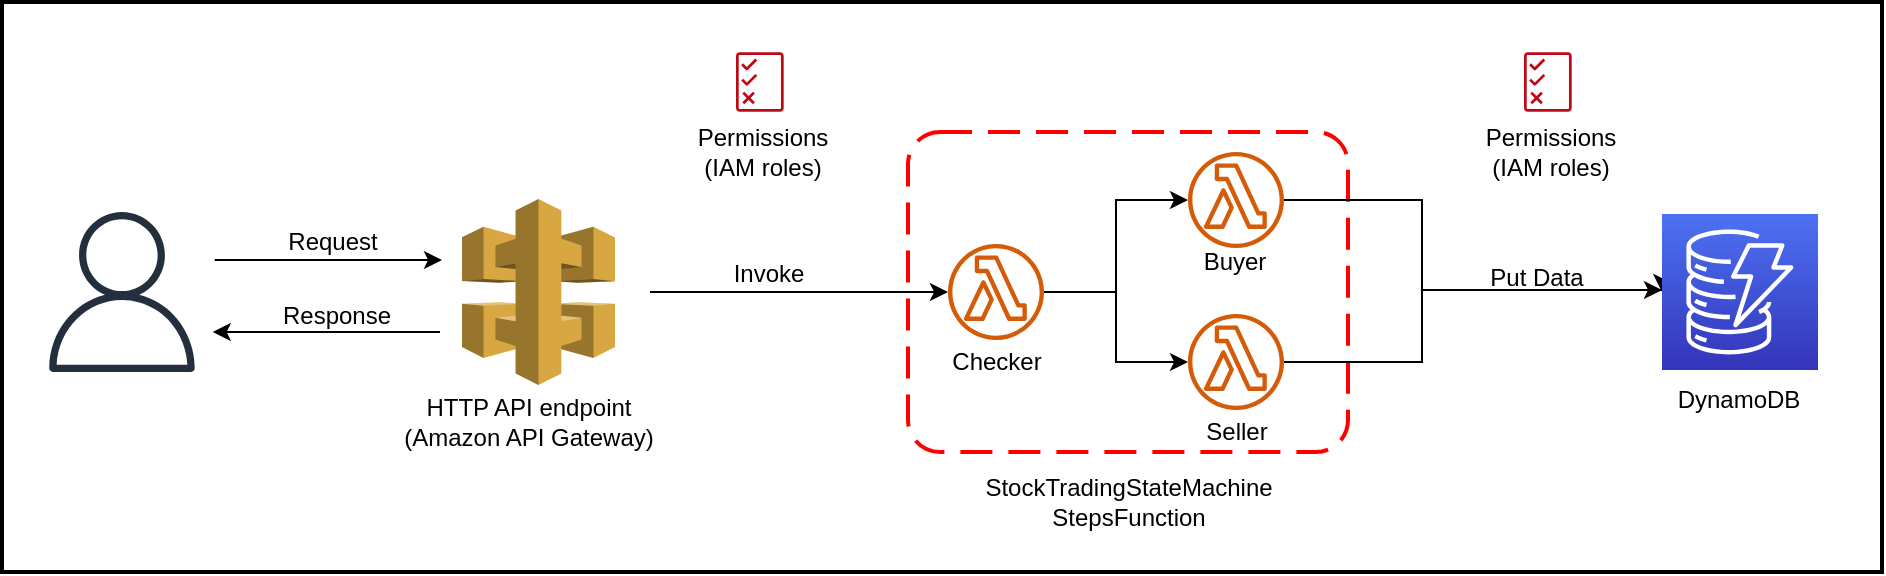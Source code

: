 <mxfile version="21.3.5" type="device">
  <diagram name="Page-1" id="LaT619EXUeUrr7vSgS07">
    <mxGraphModel dx="934" dy="840" grid="1" gridSize="10" guides="1" tooltips="1" connect="1" arrows="1" fold="1" page="1" pageScale="1" pageWidth="850" pageHeight="1100" math="0" shadow="0">
      <root>
        <mxCell id="0" />
        <mxCell id="1" parent="0" />
        <mxCell id="e-86wLD9eFFRmaWTkH33-1" value="" style="sketch=0;outlineConnect=0;fontColor=#232F3E;gradientColor=none;fillColor=#232F3D;strokeColor=none;dashed=0;verticalLabelPosition=bottom;verticalAlign=top;align=center;html=1;fontSize=12;fontStyle=0;aspect=fixed;pointerEvents=1;shape=mxgraph.aws4.user;" vertex="1" parent="1">
          <mxGeometry x="110" y="280" width="80" height="80" as="geometry" />
        </mxCell>
        <mxCell id="e-86wLD9eFFRmaWTkH33-2" value="" style="outlineConnect=0;dashed=0;verticalLabelPosition=bottom;verticalAlign=top;align=center;html=1;shape=mxgraph.aws3.api_gateway;fillColor=#D9A741;gradientColor=none;" vertex="1" parent="1">
          <mxGeometry x="320" y="273.5" width="76.5" height="93" as="geometry" />
        </mxCell>
        <mxCell id="e-86wLD9eFFRmaWTkH33-3" value="" style="endArrow=classic;html=1;rounded=0;" edge="1" parent="1">
          <mxGeometry width="50" height="50" relative="1" as="geometry">
            <mxPoint x="196.364" y="304" as="sourcePoint" />
            <mxPoint x="310" y="304" as="targetPoint" />
          </mxGeometry>
        </mxCell>
        <mxCell id="e-86wLD9eFFRmaWTkH33-4" value="" style="endArrow=none;html=1;rounded=0;startArrow=classic;startFill=1;endFill=0;" edge="1" parent="1">
          <mxGeometry width="50" height="50" relative="1" as="geometry">
            <mxPoint x="195.364" y="340" as="sourcePoint" />
            <mxPoint x="309" y="340" as="targetPoint" />
          </mxGeometry>
        </mxCell>
        <mxCell id="e-86wLD9eFFRmaWTkH33-5" value="HTTP API endpoint&lt;br&gt;(Amazon API Gateway)" style="text;html=1;align=center;verticalAlign=middle;resizable=0;points=[];autosize=1;strokeColor=none;fillColor=none;" vertex="1" parent="1">
          <mxGeometry x="278" y="365" width="150" height="40" as="geometry" />
        </mxCell>
        <mxCell id="e-86wLD9eFFRmaWTkH33-7" value="Request" style="text;html=1;align=center;verticalAlign=middle;resizable=0;points=[];autosize=1;strokeColor=none;fillColor=none;" vertex="1" parent="1">
          <mxGeometry x="220" y="280" width="70" height="30" as="geometry" />
        </mxCell>
        <mxCell id="e-86wLD9eFFRmaWTkH33-8" value="Response" style="text;html=1;align=center;verticalAlign=middle;resizable=0;points=[];autosize=1;strokeColor=none;fillColor=none;" vertex="1" parent="1">
          <mxGeometry x="217" y="317" width="80" height="30" as="geometry" />
        </mxCell>
        <mxCell id="e-86wLD9eFFRmaWTkH33-10" value="" style="rounded=1;arcSize=10;dashed=1;strokeColor=#ff0000;fillColor=none;gradientColor=none;dashPattern=8 4;strokeWidth=2;" vertex="1" parent="1">
          <mxGeometry x="543" y="240" width="220" height="160" as="geometry" />
        </mxCell>
        <mxCell id="e-86wLD9eFFRmaWTkH33-21" value="" style="edgeStyle=orthogonalEdgeStyle;rounded=0;orthogonalLoop=1;jettySize=auto;html=1;" edge="1" parent="1" source="e-86wLD9eFFRmaWTkH33-9" target="e-86wLD9eFFRmaWTkH33-12">
          <mxGeometry relative="1" as="geometry" />
        </mxCell>
        <mxCell id="e-86wLD9eFFRmaWTkH33-9" value="" style="sketch=0;outlineConnect=0;fontColor=#232F3E;gradientColor=none;fillColor=#D45B07;strokeColor=none;dashed=0;verticalLabelPosition=bottom;verticalAlign=top;align=center;html=1;fontSize=12;fontStyle=0;aspect=fixed;pointerEvents=1;shape=mxgraph.aws4.lambda_function;" vertex="1" parent="1">
          <mxGeometry x="563" y="296" width="48" height="48" as="geometry" />
        </mxCell>
        <mxCell id="e-86wLD9eFFRmaWTkH33-22" value="" style="edgeStyle=orthogonalEdgeStyle;rounded=0;orthogonalLoop=1;jettySize=auto;html=1;endArrow=none;endFill=0;startArrow=classic;startFill=1;" edge="1" parent="1" source="e-86wLD9eFFRmaWTkH33-11" target="e-86wLD9eFFRmaWTkH33-9">
          <mxGeometry relative="1" as="geometry" />
        </mxCell>
        <mxCell id="e-86wLD9eFFRmaWTkH33-30" value="" style="edgeStyle=orthogonalEdgeStyle;rounded=0;orthogonalLoop=1;jettySize=auto;html=1;entryX=0;entryY=0.5;entryDx=0;entryDy=0;entryPerimeter=0;" edge="1" parent="1" source="e-86wLD9eFFRmaWTkH33-11" target="e-86wLD9eFFRmaWTkH33-27">
          <mxGeometry relative="1" as="geometry">
            <mxPoint x="811.001" y="355" as="targetPoint" />
            <Array as="points">
              <mxPoint x="800" y="355" />
              <mxPoint x="800" y="319" />
            </Array>
          </mxGeometry>
        </mxCell>
        <mxCell id="e-86wLD9eFFRmaWTkH33-11" value="" style="sketch=0;outlineConnect=0;fontColor=#232F3E;gradientColor=none;fillColor=#D45B07;strokeColor=none;dashed=0;verticalLabelPosition=bottom;verticalAlign=top;align=center;html=1;fontSize=12;fontStyle=0;aspect=fixed;pointerEvents=1;shape=mxgraph.aws4.lambda_function;" vertex="1" parent="1">
          <mxGeometry x="683" y="331" width="48" height="48" as="geometry" />
        </mxCell>
        <mxCell id="e-86wLD9eFFRmaWTkH33-12" value="" style="sketch=0;outlineConnect=0;fontColor=#232F3E;gradientColor=none;fillColor=#D45B07;strokeColor=none;dashed=0;verticalLabelPosition=bottom;verticalAlign=top;align=center;html=1;fontSize=12;fontStyle=0;aspect=fixed;pointerEvents=1;shape=mxgraph.aws4.lambda_function;" vertex="1" parent="1">
          <mxGeometry x="683" y="250" width="48" height="48" as="geometry" />
        </mxCell>
        <mxCell id="e-86wLD9eFFRmaWTkH33-17" value="" style="endArrow=classic;html=1;rounded=0;" edge="1" parent="1" target="e-86wLD9eFFRmaWTkH33-9">
          <mxGeometry width="50" height="50" relative="1" as="geometry">
            <mxPoint x="414.004" y="320" as="sourcePoint" />
            <mxPoint x="527.64" y="320" as="targetPoint" />
          </mxGeometry>
        </mxCell>
        <mxCell id="e-86wLD9eFFRmaWTkH33-19" value="Invoke" style="text;html=1;align=center;verticalAlign=middle;resizable=0;points=[];autosize=1;strokeColor=none;fillColor=none;" vertex="1" parent="1">
          <mxGeometry x="442.64" y="296" width="60" height="30" as="geometry" />
        </mxCell>
        <mxCell id="e-86wLD9eFFRmaWTkH33-23" value="StockTradingStateMachine&lt;br&gt;StepsFunction" style="text;html=1;align=center;verticalAlign=middle;resizable=0;points=[];autosize=1;strokeColor=none;fillColor=none;" vertex="1" parent="1">
          <mxGeometry x="568" y="405" width="170" height="40" as="geometry" />
        </mxCell>
        <mxCell id="e-86wLD9eFFRmaWTkH33-24" value="Checker" style="text;html=1;align=center;verticalAlign=middle;resizable=0;points=[];autosize=1;strokeColor=none;fillColor=none;" vertex="1" parent="1">
          <mxGeometry x="552" y="340" width="70" height="30" as="geometry" />
        </mxCell>
        <mxCell id="e-86wLD9eFFRmaWTkH33-25" value="Buyer" style="text;html=1;align=center;verticalAlign=middle;resizable=0;points=[];autosize=1;strokeColor=none;fillColor=none;" vertex="1" parent="1">
          <mxGeometry x="681" y="290" width="50" height="30" as="geometry" />
        </mxCell>
        <mxCell id="e-86wLD9eFFRmaWTkH33-26" value="Seller" style="text;html=1;align=center;verticalAlign=middle;resizable=0;points=[];autosize=1;strokeColor=none;fillColor=none;" vertex="1" parent="1">
          <mxGeometry x="682" y="375" width="50" height="30" as="geometry" />
        </mxCell>
        <mxCell id="e-86wLD9eFFRmaWTkH33-28" value="" style="edgeStyle=orthogonalEdgeStyle;rounded=0;orthogonalLoop=1;jettySize=auto;html=1;endArrow=none;endFill=0;startArrow=classic;startFill=1;" edge="1" parent="1" source="e-86wLD9eFFRmaWTkH33-27" target="e-86wLD9eFFRmaWTkH33-12">
          <mxGeometry relative="1" as="geometry">
            <Array as="points">
              <mxPoint x="800" y="319" />
              <mxPoint x="800" y="274" />
            </Array>
          </mxGeometry>
        </mxCell>
        <mxCell id="e-86wLD9eFFRmaWTkH33-27" value="" style="sketch=0;points=[[0,0,0],[0.25,0,0],[0.5,0,0],[0.75,0,0],[1,0,0],[0,1,0],[0.25,1,0],[0.5,1,0],[0.75,1,0],[1,1,0],[0,0.25,0],[0,0.5,0],[0,0.75,0],[1,0.25,0],[1,0.5,0],[1,0.75,0]];outlineConnect=0;fontColor=#232F3E;gradientColor=#4D72F3;gradientDirection=north;fillColor=#3334B9;strokeColor=#ffffff;dashed=0;verticalLabelPosition=bottom;verticalAlign=top;align=center;html=1;fontSize=12;fontStyle=0;aspect=fixed;shape=mxgraph.aws4.resourceIcon;resIcon=mxgraph.aws4.dynamodb;" vertex="1" parent="1">
          <mxGeometry x="920" y="281" width="78" height="78" as="geometry" />
        </mxCell>
        <mxCell id="e-86wLD9eFFRmaWTkH33-31" value="Put Data" style="text;html=1;align=center;verticalAlign=middle;resizable=0;points=[];autosize=1;strokeColor=none;fillColor=none;" vertex="1" parent="1">
          <mxGeometry x="822" y="298" width="70" height="30" as="geometry" />
        </mxCell>
        <mxCell id="e-86wLD9eFFRmaWTkH33-32" value="" style="sketch=0;outlineConnect=0;fontColor=#232F3E;gradientColor=none;fillColor=#BF0816;strokeColor=none;dashed=0;verticalLabelPosition=bottom;verticalAlign=top;align=center;html=1;fontSize=12;fontStyle=0;aspect=fixed;pointerEvents=1;shape=mxgraph.aws4.permissions;" vertex="1" parent="1">
          <mxGeometry x="457" y="200" width="23.84" height="30" as="geometry" />
        </mxCell>
        <mxCell id="e-86wLD9eFFRmaWTkH33-33" value="Permissions&lt;br&gt;(IAM roles)" style="text;html=1;align=center;verticalAlign=middle;resizable=0;points=[];autosize=1;strokeColor=none;fillColor=none;" vertex="1" parent="1">
          <mxGeometry x="425" y="230" width="90" height="40" as="geometry" />
        </mxCell>
        <mxCell id="e-86wLD9eFFRmaWTkH33-34" value="" style="sketch=0;outlineConnect=0;fontColor=#232F3E;gradientColor=none;fillColor=#BF0816;strokeColor=none;dashed=0;verticalLabelPosition=bottom;verticalAlign=top;align=center;html=1;fontSize=12;fontStyle=0;aspect=fixed;pointerEvents=1;shape=mxgraph.aws4.permissions;" vertex="1" parent="1">
          <mxGeometry x="851" y="200" width="23.84" height="30" as="geometry" />
        </mxCell>
        <mxCell id="e-86wLD9eFFRmaWTkH33-35" value="Permissions&lt;br&gt;(IAM roles)" style="text;html=1;align=center;verticalAlign=middle;resizable=0;points=[];autosize=1;strokeColor=none;fillColor=none;" vertex="1" parent="1">
          <mxGeometry x="819" y="230" width="90" height="40" as="geometry" />
        </mxCell>
        <mxCell id="e-86wLD9eFFRmaWTkH33-36" value="DynamoDB" style="text;html=1;align=center;verticalAlign=middle;resizable=0;points=[];autosize=1;strokeColor=none;fillColor=none;" vertex="1" parent="1">
          <mxGeometry x="918" y="359" width="80" height="30" as="geometry" />
        </mxCell>
        <mxCell id="e-86wLD9eFFRmaWTkH33-37" value="" style="rounded=0;arcSize=10;dashed=0;fillColor=none;gradientColor=none;strokeWidth=2;glass=1;" vertex="1" parent="1">
          <mxGeometry x="90" y="175" width="940" height="285" as="geometry" />
        </mxCell>
      </root>
    </mxGraphModel>
  </diagram>
</mxfile>
